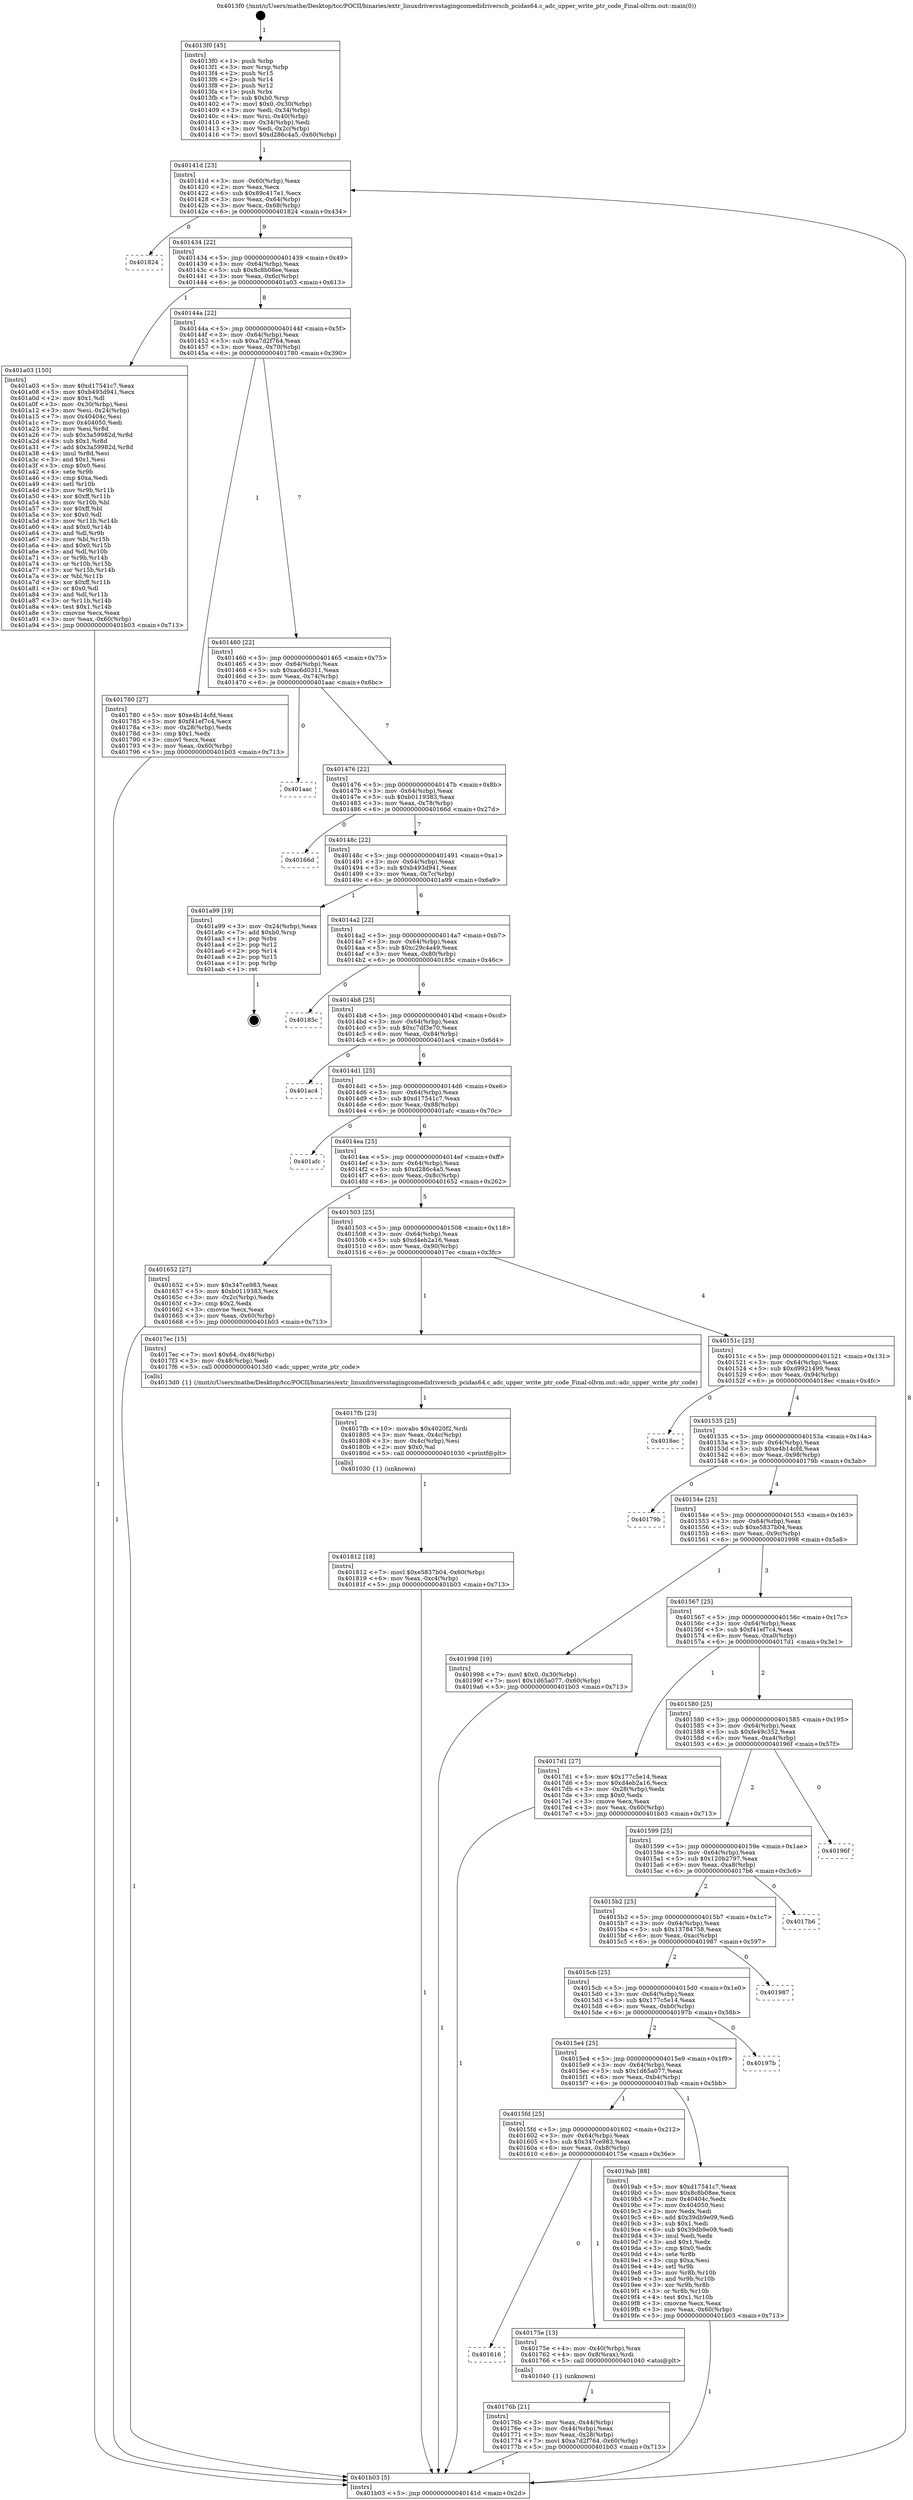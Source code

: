 digraph "0x4013f0" {
  label = "0x4013f0 (/mnt/c/Users/mathe/Desktop/tcc/POCII/binaries/extr_linuxdriversstagingcomedidriverscb_pcidas64.c_adc_upper_write_ptr_code_Final-ollvm.out::main(0))"
  labelloc = "t"
  node[shape=record]

  Entry [label="",width=0.3,height=0.3,shape=circle,fillcolor=black,style=filled]
  "0x40141d" [label="{
     0x40141d [23]\l
     | [instrs]\l
     &nbsp;&nbsp;0x40141d \<+3\>: mov -0x60(%rbp),%eax\l
     &nbsp;&nbsp;0x401420 \<+2\>: mov %eax,%ecx\l
     &nbsp;&nbsp;0x401422 \<+6\>: sub $0x89c417e1,%ecx\l
     &nbsp;&nbsp;0x401428 \<+3\>: mov %eax,-0x64(%rbp)\l
     &nbsp;&nbsp;0x40142b \<+3\>: mov %ecx,-0x68(%rbp)\l
     &nbsp;&nbsp;0x40142e \<+6\>: je 0000000000401824 \<main+0x434\>\l
  }"]
  "0x401824" [label="{
     0x401824\l
  }", style=dashed]
  "0x401434" [label="{
     0x401434 [22]\l
     | [instrs]\l
     &nbsp;&nbsp;0x401434 \<+5\>: jmp 0000000000401439 \<main+0x49\>\l
     &nbsp;&nbsp;0x401439 \<+3\>: mov -0x64(%rbp),%eax\l
     &nbsp;&nbsp;0x40143c \<+5\>: sub $0x8c8b08ee,%eax\l
     &nbsp;&nbsp;0x401441 \<+3\>: mov %eax,-0x6c(%rbp)\l
     &nbsp;&nbsp;0x401444 \<+6\>: je 0000000000401a03 \<main+0x613\>\l
  }"]
  Exit [label="",width=0.3,height=0.3,shape=circle,fillcolor=black,style=filled,peripheries=2]
  "0x401a03" [label="{
     0x401a03 [150]\l
     | [instrs]\l
     &nbsp;&nbsp;0x401a03 \<+5\>: mov $0xd17541c7,%eax\l
     &nbsp;&nbsp;0x401a08 \<+5\>: mov $0xb493d941,%ecx\l
     &nbsp;&nbsp;0x401a0d \<+2\>: mov $0x1,%dl\l
     &nbsp;&nbsp;0x401a0f \<+3\>: mov -0x30(%rbp),%esi\l
     &nbsp;&nbsp;0x401a12 \<+3\>: mov %esi,-0x24(%rbp)\l
     &nbsp;&nbsp;0x401a15 \<+7\>: mov 0x40404c,%esi\l
     &nbsp;&nbsp;0x401a1c \<+7\>: mov 0x404050,%edi\l
     &nbsp;&nbsp;0x401a23 \<+3\>: mov %esi,%r8d\l
     &nbsp;&nbsp;0x401a26 \<+7\>: sub $0x3a59982d,%r8d\l
     &nbsp;&nbsp;0x401a2d \<+4\>: sub $0x1,%r8d\l
     &nbsp;&nbsp;0x401a31 \<+7\>: add $0x3a59982d,%r8d\l
     &nbsp;&nbsp;0x401a38 \<+4\>: imul %r8d,%esi\l
     &nbsp;&nbsp;0x401a3c \<+3\>: and $0x1,%esi\l
     &nbsp;&nbsp;0x401a3f \<+3\>: cmp $0x0,%esi\l
     &nbsp;&nbsp;0x401a42 \<+4\>: sete %r9b\l
     &nbsp;&nbsp;0x401a46 \<+3\>: cmp $0xa,%edi\l
     &nbsp;&nbsp;0x401a49 \<+4\>: setl %r10b\l
     &nbsp;&nbsp;0x401a4d \<+3\>: mov %r9b,%r11b\l
     &nbsp;&nbsp;0x401a50 \<+4\>: xor $0xff,%r11b\l
     &nbsp;&nbsp;0x401a54 \<+3\>: mov %r10b,%bl\l
     &nbsp;&nbsp;0x401a57 \<+3\>: xor $0xff,%bl\l
     &nbsp;&nbsp;0x401a5a \<+3\>: xor $0x0,%dl\l
     &nbsp;&nbsp;0x401a5d \<+3\>: mov %r11b,%r14b\l
     &nbsp;&nbsp;0x401a60 \<+4\>: and $0x0,%r14b\l
     &nbsp;&nbsp;0x401a64 \<+3\>: and %dl,%r9b\l
     &nbsp;&nbsp;0x401a67 \<+3\>: mov %bl,%r15b\l
     &nbsp;&nbsp;0x401a6a \<+4\>: and $0x0,%r15b\l
     &nbsp;&nbsp;0x401a6e \<+3\>: and %dl,%r10b\l
     &nbsp;&nbsp;0x401a71 \<+3\>: or %r9b,%r14b\l
     &nbsp;&nbsp;0x401a74 \<+3\>: or %r10b,%r15b\l
     &nbsp;&nbsp;0x401a77 \<+3\>: xor %r15b,%r14b\l
     &nbsp;&nbsp;0x401a7a \<+3\>: or %bl,%r11b\l
     &nbsp;&nbsp;0x401a7d \<+4\>: xor $0xff,%r11b\l
     &nbsp;&nbsp;0x401a81 \<+3\>: or $0x0,%dl\l
     &nbsp;&nbsp;0x401a84 \<+3\>: and %dl,%r11b\l
     &nbsp;&nbsp;0x401a87 \<+3\>: or %r11b,%r14b\l
     &nbsp;&nbsp;0x401a8a \<+4\>: test $0x1,%r14b\l
     &nbsp;&nbsp;0x401a8e \<+3\>: cmovne %ecx,%eax\l
     &nbsp;&nbsp;0x401a91 \<+3\>: mov %eax,-0x60(%rbp)\l
     &nbsp;&nbsp;0x401a94 \<+5\>: jmp 0000000000401b03 \<main+0x713\>\l
  }"]
  "0x40144a" [label="{
     0x40144a [22]\l
     | [instrs]\l
     &nbsp;&nbsp;0x40144a \<+5\>: jmp 000000000040144f \<main+0x5f\>\l
     &nbsp;&nbsp;0x40144f \<+3\>: mov -0x64(%rbp),%eax\l
     &nbsp;&nbsp;0x401452 \<+5\>: sub $0xa7d2f764,%eax\l
     &nbsp;&nbsp;0x401457 \<+3\>: mov %eax,-0x70(%rbp)\l
     &nbsp;&nbsp;0x40145a \<+6\>: je 0000000000401780 \<main+0x390\>\l
  }"]
  "0x401812" [label="{
     0x401812 [18]\l
     | [instrs]\l
     &nbsp;&nbsp;0x401812 \<+7\>: movl $0xe5837b04,-0x60(%rbp)\l
     &nbsp;&nbsp;0x401819 \<+6\>: mov %eax,-0xc4(%rbp)\l
     &nbsp;&nbsp;0x40181f \<+5\>: jmp 0000000000401b03 \<main+0x713\>\l
  }"]
  "0x401780" [label="{
     0x401780 [27]\l
     | [instrs]\l
     &nbsp;&nbsp;0x401780 \<+5\>: mov $0xe4b14cfd,%eax\l
     &nbsp;&nbsp;0x401785 \<+5\>: mov $0xf41ef7c4,%ecx\l
     &nbsp;&nbsp;0x40178a \<+3\>: mov -0x28(%rbp),%edx\l
     &nbsp;&nbsp;0x40178d \<+3\>: cmp $0x1,%edx\l
     &nbsp;&nbsp;0x401790 \<+3\>: cmovl %ecx,%eax\l
     &nbsp;&nbsp;0x401793 \<+3\>: mov %eax,-0x60(%rbp)\l
     &nbsp;&nbsp;0x401796 \<+5\>: jmp 0000000000401b03 \<main+0x713\>\l
  }"]
  "0x401460" [label="{
     0x401460 [22]\l
     | [instrs]\l
     &nbsp;&nbsp;0x401460 \<+5\>: jmp 0000000000401465 \<main+0x75\>\l
     &nbsp;&nbsp;0x401465 \<+3\>: mov -0x64(%rbp),%eax\l
     &nbsp;&nbsp;0x401468 \<+5\>: sub $0xac6d0311,%eax\l
     &nbsp;&nbsp;0x40146d \<+3\>: mov %eax,-0x74(%rbp)\l
     &nbsp;&nbsp;0x401470 \<+6\>: je 0000000000401aac \<main+0x6bc\>\l
  }"]
  "0x4017fb" [label="{
     0x4017fb [23]\l
     | [instrs]\l
     &nbsp;&nbsp;0x4017fb \<+10\>: movabs $0x4020f2,%rdi\l
     &nbsp;&nbsp;0x401805 \<+3\>: mov %eax,-0x4c(%rbp)\l
     &nbsp;&nbsp;0x401808 \<+3\>: mov -0x4c(%rbp),%esi\l
     &nbsp;&nbsp;0x40180b \<+2\>: mov $0x0,%al\l
     &nbsp;&nbsp;0x40180d \<+5\>: call 0000000000401030 \<printf@plt\>\l
     | [calls]\l
     &nbsp;&nbsp;0x401030 \{1\} (unknown)\l
  }"]
  "0x401aac" [label="{
     0x401aac\l
  }", style=dashed]
  "0x401476" [label="{
     0x401476 [22]\l
     | [instrs]\l
     &nbsp;&nbsp;0x401476 \<+5\>: jmp 000000000040147b \<main+0x8b\>\l
     &nbsp;&nbsp;0x40147b \<+3\>: mov -0x64(%rbp),%eax\l
     &nbsp;&nbsp;0x40147e \<+5\>: sub $0xb0119383,%eax\l
     &nbsp;&nbsp;0x401483 \<+3\>: mov %eax,-0x78(%rbp)\l
     &nbsp;&nbsp;0x401486 \<+6\>: je 000000000040166d \<main+0x27d\>\l
  }"]
  "0x40176b" [label="{
     0x40176b [21]\l
     | [instrs]\l
     &nbsp;&nbsp;0x40176b \<+3\>: mov %eax,-0x44(%rbp)\l
     &nbsp;&nbsp;0x40176e \<+3\>: mov -0x44(%rbp),%eax\l
     &nbsp;&nbsp;0x401771 \<+3\>: mov %eax,-0x28(%rbp)\l
     &nbsp;&nbsp;0x401774 \<+7\>: movl $0xa7d2f764,-0x60(%rbp)\l
     &nbsp;&nbsp;0x40177b \<+5\>: jmp 0000000000401b03 \<main+0x713\>\l
  }"]
  "0x40166d" [label="{
     0x40166d\l
  }", style=dashed]
  "0x40148c" [label="{
     0x40148c [22]\l
     | [instrs]\l
     &nbsp;&nbsp;0x40148c \<+5\>: jmp 0000000000401491 \<main+0xa1\>\l
     &nbsp;&nbsp;0x401491 \<+3\>: mov -0x64(%rbp),%eax\l
     &nbsp;&nbsp;0x401494 \<+5\>: sub $0xb493d941,%eax\l
     &nbsp;&nbsp;0x401499 \<+3\>: mov %eax,-0x7c(%rbp)\l
     &nbsp;&nbsp;0x40149c \<+6\>: je 0000000000401a99 \<main+0x6a9\>\l
  }"]
  "0x401616" [label="{
     0x401616\l
  }", style=dashed]
  "0x401a99" [label="{
     0x401a99 [19]\l
     | [instrs]\l
     &nbsp;&nbsp;0x401a99 \<+3\>: mov -0x24(%rbp),%eax\l
     &nbsp;&nbsp;0x401a9c \<+7\>: add $0xb0,%rsp\l
     &nbsp;&nbsp;0x401aa3 \<+1\>: pop %rbx\l
     &nbsp;&nbsp;0x401aa4 \<+2\>: pop %r12\l
     &nbsp;&nbsp;0x401aa6 \<+2\>: pop %r14\l
     &nbsp;&nbsp;0x401aa8 \<+2\>: pop %r15\l
     &nbsp;&nbsp;0x401aaa \<+1\>: pop %rbp\l
     &nbsp;&nbsp;0x401aab \<+1\>: ret\l
  }"]
  "0x4014a2" [label="{
     0x4014a2 [22]\l
     | [instrs]\l
     &nbsp;&nbsp;0x4014a2 \<+5\>: jmp 00000000004014a7 \<main+0xb7\>\l
     &nbsp;&nbsp;0x4014a7 \<+3\>: mov -0x64(%rbp),%eax\l
     &nbsp;&nbsp;0x4014aa \<+5\>: sub $0xc29c4a49,%eax\l
     &nbsp;&nbsp;0x4014af \<+3\>: mov %eax,-0x80(%rbp)\l
     &nbsp;&nbsp;0x4014b2 \<+6\>: je 000000000040185c \<main+0x46c\>\l
  }"]
  "0x40175e" [label="{
     0x40175e [13]\l
     | [instrs]\l
     &nbsp;&nbsp;0x40175e \<+4\>: mov -0x40(%rbp),%rax\l
     &nbsp;&nbsp;0x401762 \<+4\>: mov 0x8(%rax),%rdi\l
     &nbsp;&nbsp;0x401766 \<+5\>: call 0000000000401040 \<atoi@plt\>\l
     | [calls]\l
     &nbsp;&nbsp;0x401040 \{1\} (unknown)\l
  }"]
  "0x40185c" [label="{
     0x40185c\l
  }", style=dashed]
  "0x4014b8" [label="{
     0x4014b8 [25]\l
     | [instrs]\l
     &nbsp;&nbsp;0x4014b8 \<+5\>: jmp 00000000004014bd \<main+0xcd\>\l
     &nbsp;&nbsp;0x4014bd \<+3\>: mov -0x64(%rbp),%eax\l
     &nbsp;&nbsp;0x4014c0 \<+5\>: sub $0xc7df3e70,%eax\l
     &nbsp;&nbsp;0x4014c5 \<+6\>: mov %eax,-0x84(%rbp)\l
     &nbsp;&nbsp;0x4014cb \<+6\>: je 0000000000401ac4 \<main+0x6d4\>\l
  }"]
  "0x4015fd" [label="{
     0x4015fd [25]\l
     | [instrs]\l
     &nbsp;&nbsp;0x4015fd \<+5\>: jmp 0000000000401602 \<main+0x212\>\l
     &nbsp;&nbsp;0x401602 \<+3\>: mov -0x64(%rbp),%eax\l
     &nbsp;&nbsp;0x401605 \<+5\>: sub $0x347ce983,%eax\l
     &nbsp;&nbsp;0x40160a \<+6\>: mov %eax,-0xb8(%rbp)\l
     &nbsp;&nbsp;0x401610 \<+6\>: je 000000000040175e \<main+0x36e\>\l
  }"]
  "0x401ac4" [label="{
     0x401ac4\l
  }", style=dashed]
  "0x4014d1" [label="{
     0x4014d1 [25]\l
     | [instrs]\l
     &nbsp;&nbsp;0x4014d1 \<+5\>: jmp 00000000004014d6 \<main+0xe6\>\l
     &nbsp;&nbsp;0x4014d6 \<+3\>: mov -0x64(%rbp),%eax\l
     &nbsp;&nbsp;0x4014d9 \<+5\>: sub $0xd17541c7,%eax\l
     &nbsp;&nbsp;0x4014de \<+6\>: mov %eax,-0x88(%rbp)\l
     &nbsp;&nbsp;0x4014e4 \<+6\>: je 0000000000401afc \<main+0x70c\>\l
  }"]
  "0x4019ab" [label="{
     0x4019ab [88]\l
     | [instrs]\l
     &nbsp;&nbsp;0x4019ab \<+5\>: mov $0xd17541c7,%eax\l
     &nbsp;&nbsp;0x4019b0 \<+5\>: mov $0x8c8b08ee,%ecx\l
     &nbsp;&nbsp;0x4019b5 \<+7\>: mov 0x40404c,%edx\l
     &nbsp;&nbsp;0x4019bc \<+7\>: mov 0x404050,%esi\l
     &nbsp;&nbsp;0x4019c3 \<+2\>: mov %edx,%edi\l
     &nbsp;&nbsp;0x4019c5 \<+6\>: add $0x39db9e09,%edi\l
     &nbsp;&nbsp;0x4019cb \<+3\>: sub $0x1,%edi\l
     &nbsp;&nbsp;0x4019ce \<+6\>: sub $0x39db9e09,%edi\l
     &nbsp;&nbsp;0x4019d4 \<+3\>: imul %edi,%edx\l
     &nbsp;&nbsp;0x4019d7 \<+3\>: and $0x1,%edx\l
     &nbsp;&nbsp;0x4019da \<+3\>: cmp $0x0,%edx\l
     &nbsp;&nbsp;0x4019dd \<+4\>: sete %r8b\l
     &nbsp;&nbsp;0x4019e1 \<+3\>: cmp $0xa,%esi\l
     &nbsp;&nbsp;0x4019e4 \<+4\>: setl %r9b\l
     &nbsp;&nbsp;0x4019e8 \<+3\>: mov %r8b,%r10b\l
     &nbsp;&nbsp;0x4019eb \<+3\>: and %r9b,%r10b\l
     &nbsp;&nbsp;0x4019ee \<+3\>: xor %r9b,%r8b\l
     &nbsp;&nbsp;0x4019f1 \<+3\>: or %r8b,%r10b\l
     &nbsp;&nbsp;0x4019f4 \<+4\>: test $0x1,%r10b\l
     &nbsp;&nbsp;0x4019f8 \<+3\>: cmovne %ecx,%eax\l
     &nbsp;&nbsp;0x4019fb \<+3\>: mov %eax,-0x60(%rbp)\l
     &nbsp;&nbsp;0x4019fe \<+5\>: jmp 0000000000401b03 \<main+0x713\>\l
  }"]
  "0x401afc" [label="{
     0x401afc\l
  }", style=dashed]
  "0x4014ea" [label="{
     0x4014ea [25]\l
     | [instrs]\l
     &nbsp;&nbsp;0x4014ea \<+5\>: jmp 00000000004014ef \<main+0xff\>\l
     &nbsp;&nbsp;0x4014ef \<+3\>: mov -0x64(%rbp),%eax\l
     &nbsp;&nbsp;0x4014f2 \<+5\>: sub $0xd286c4a5,%eax\l
     &nbsp;&nbsp;0x4014f7 \<+6\>: mov %eax,-0x8c(%rbp)\l
     &nbsp;&nbsp;0x4014fd \<+6\>: je 0000000000401652 \<main+0x262\>\l
  }"]
  "0x4015e4" [label="{
     0x4015e4 [25]\l
     | [instrs]\l
     &nbsp;&nbsp;0x4015e4 \<+5\>: jmp 00000000004015e9 \<main+0x1f9\>\l
     &nbsp;&nbsp;0x4015e9 \<+3\>: mov -0x64(%rbp),%eax\l
     &nbsp;&nbsp;0x4015ec \<+5\>: sub $0x1d65a077,%eax\l
     &nbsp;&nbsp;0x4015f1 \<+6\>: mov %eax,-0xb4(%rbp)\l
     &nbsp;&nbsp;0x4015f7 \<+6\>: je 00000000004019ab \<main+0x5bb\>\l
  }"]
  "0x401652" [label="{
     0x401652 [27]\l
     | [instrs]\l
     &nbsp;&nbsp;0x401652 \<+5\>: mov $0x347ce983,%eax\l
     &nbsp;&nbsp;0x401657 \<+5\>: mov $0xb0119383,%ecx\l
     &nbsp;&nbsp;0x40165c \<+3\>: mov -0x2c(%rbp),%edx\l
     &nbsp;&nbsp;0x40165f \<+3\>: cmp $0x2,%edx\l
     &nbsp;&nbsp;0x401662 \<+3\>: cmovne %ecx,%eax\l
     &nbsp;&nbsp;0x401665 \<+3\>: mov %eax,-0x60(%rbp)\l
     &nbsp;&nbsp;0x401668 \<+5\>: jmp 0000000000401b03 \<main+0x713\>\l
  }"]
  "0x401503" [label="{
     0x401503 [25]\l
     | [instrs]\l
     &nbsp;&nbsp;0x401503 \<+5\>: jmp 0000000000401508 \<main+0x118\>\l
     &nbsp;&nbsp;0x401508 \<+3\>: mov -0x64(%rbp),%eax\l
     &nbsp;&nbsp;0x40150b \<+5\>: sub $0xd4eb2a16,%eax\l
     &nbsp;&nbsp;0x401510 \<+6\>: mov %eax,-0x90(%rbp)\l
     &nbsp;&nbsp;0x401516 \<+6\>: je 00000000004017ec \<main+0x3fc\>\l
  }"]
  "0x401b03" [label="{
     0x401b03 [5]\l
     | [instrs]\l
     &nbsp;&nbsp;0x401b03 \<+5\>: jmp 000000000040141d \<main+0x2d\>\l
  }"]
  "0x4013f0" [label="{
     0x4013f0 [45]\l
     | [instrs]\l
     &nbsp;&nbsp;0x4013f0 \<+1\>: push %rbp\l
     &nbsp;&nbsp;0x4013f1 \<+3\>: mov %rsp,%rbp\l
     &nbsp;&nbsp;0x4013f4 \<+2\>: push %r15\l
     &nbsp;&nbsp;0x4013f6 \<+2\>: push %r14\l
     &nbsp;&nbsp;0x4013f8 \<+2\>: push %r12\l
     &nbsp;&nbsp;0x4013fa \<+1\>: push %rbx\l
     &nbsp;&nbsp;0x4013fb \<+7\>: sub $0xb0,%rsp\l
     &nbsp;&nbsp;0x401402 \<+7\>: movl $0x0,-0x30(%rbp)\l
     &nbsp;&nbsp;0x401409 \<+3\>: mov %edi,-0x34(%rbp)\l
     &nbsp;&nbsp;0x40140c \<+4\>: mov %rsi,-0x40(%rbp)\l
     &nbsp;&nbsp;0x401410 \<+3\>: mov -0x34(%rbp),%edi\l
     &nbsp;&nbsp;0x401413 \<+3\>: mov %edi,-0x2c(%rbp)\l
     &nbsp;&nbsp;0x401416 \<+7\>: movl $0xd286c4a5,-0x60(%rbp)\l
  }"]
  "0x40197b" [label="{
     0x40197b\l
  }", style=dashed]
  "0x4017ec" [label="{
     0x4017ec [15]\l
     | [instrs]\l
     &nbsp;&nbsp;0x4017ec \<+7\>: movl $0x64,-0x48(%rbp)\l
     &nbsp;&nbsp;0x4017f3 \<+3\>: mov -0x48(%rbp),%edi\l
     &nbsp;&nbsp;0x4017f6 \<+5\>: call 00000000004013d0 \<adc_upper_write_ptr_code\>\l
     | [calls]\l
     &nbsp;&nbsp;0x4013d0 \{1\} (/mnt/c/Users/mathe/Desktop/tcc/POCII/binaries/extr_linuxdriversstagingcomedidriverscb_pcidas64.c_adc_upper_write_ptr_code_Final-ollvm.out::adc_upper_write_ptr_code)\l
  }"]
  "0x40151c" [label="{
     0x40151c [25]\l
     | [instrs]\l
     &nbsp;&nbsp;0x40151c \<+5\>: jmp 0000000000401521 \<main+0x131\>\l
     &nbsp;&nbsp;0x401521 \<+3\>: mov -0x64(%rbp),%eax\l
     &nbsp;&nbsp;0x401524 \<+5\>: sub $0xd9921499,%eax\l
     &nbsp;&nbsp;0x401529 \<+6\>: mov %eax,-0x94(%rbp)\l
     &nbsp;&nbsp;0x40152f \<+6\>: je 00000000004018ec \<main+0x4fc\>\l
  }"]
  "0x4015cb" [label="{
     0x4015cb [25]\l
     | [instrs]\l
     &nbsp;&nbsp;0x4015cb \<+5\>: jmp 00000000004015d0 \<main+0x1e0\>\l
     &nbsp;&nbsp;0x4015d0 \<+3\>: mov -0x64(%rbp),%eax\l
     &nbsp;&nbsp;0x4015d3 \<+5\>: sub $0x177c5e14,%eax\l
     &nbsp;&nbsp;0x4015d8 \<+6\>: mov %eax,-0xb0(%rbp)\l
     &nbsp;&nbsp;0x4015de \<+6\>: je 000000000040197b \<main+0x58b\>\l
  }"]
  "0x4018ec" [label="{
     0x4018ec\l
  }", style=dashed]
  "0x401535" [label="{
     0x401535 [25]\l
     | [instrs]\l
     &nbsp;&nbsp;0x401535 \<+5\>: jmp 000000000040153a \<main+0x14a\>\l
     &nbsp;&nbsp;0x40153a \<+3\>: mov -0x64(%rbp),%eax\l
     &nbsp;&nbsp;0x40153d \<+5\>: sub $0xe4b14cfd,%eax\l
     &nbsp;&nbsp;0x401542 \<+6\>: mov %eax,-0x98(%rbp)\l
     &nbsp;&nbsp;0x401548 \<+6\>: je 000000000040179b \<main+0x3ab\>\l
  }"]
  "0x401987" [label="{
     0x401987\l
  }", style=dashed]
  "0x40179b" [label="{
     0x40179b\l
  }", style=dashed]
  "0x40154e" [label="{
     0x40154e [25]\l
     | [instrs]\l
     &nbsp;&nbsp;0x40154e \<+5\>: jmp 0000000000401553 \<main+0x163\>\l
     &nbsp;&nbsp;0x401553 \<+3\>: mov -0x64(%rbp),%eax\l
     &nbsp;&nbsp;0x401556 \<+5\>: sub $0xe5837b04,%eax\l
     &nbsp;&nbsp;0x40155b \<+6\>: mov %eax,-0x9c(%rbp)\l
     &nbsp;&nbsp;0x401561 \<+6\>: je 0000000000401998 \<main+0x5a8\>\l
  }"]
  "0x4015b2" [label="{
     0x4015b2 [25]\l
     | [instrs]\l
     &nbsp;&nbsp;0x4015b2 \<+5\>: jmp 00000000004015b7 \<main+0x1c7\>\l
     &nbsp;&nbsp;0x4015b7 \<+3\>: mov -0x64(%rbp),%eax\l
     &nbsp;&nbsp;0x4015ba \<+5\>: sub $0x13784758,%eax\l
     &nbsp;&nbsp;0x4015bf \<+6\>: mov %eax,-0xac(%rbp)\l
     &nbsp;&nbsp;0x4015c5 \<+6\>: je 0000000000401987 \<main+0x597\>\l
  }"]
  "0x401998" [label="{
     0x401998 [19]\l
     | [instrs]\l
     &nbsp;&nbsp;0x401998 \<+7\>: movl $0x0,-0x30(%rbp)\l
     &nbsp;&nbsp;0x40199f \<+7\>: movl $0x1d65a077,-0x60(%rbp)\l
     &nbsp;&nbsp;0x4019a6 \<+5\>: jmp 0000000000401b03 \<main+0x713\>\l
  }"]
  "0x401567" [label="{
     0x401567 [25]\l
     | [instrs]\l
     &nbsp;&nbsp;0x401567 \<+5\>: jmp 000000000040156c \<main+0x17c\>\l
     &nbsp;&nbsp;0x40156c \<+3\>: mov -0x64(%rbp),%eax\l
     &nbsp;&nbsp;0x40156f \<+5\>: sub $0xf41ef7c4,%eax\l
     &nbsp;&nbsp;0x401574 \<+6\>: mov %eax,-0xa0(%rbp)\l
     &nbsp;&nbsp;0x40157a \<+6\>: je 00000000004017d1 \<main+0x3e1\>\l
  }"]
  "0x4017b6" [label="{
     0x4017b6\l
  }", style=dashed]
  "0x4017d1" [label="{
     0x4017d1 [27]\l
     | [instrs]\l
     &nbsp;&nbsp;0x4017d1 \<+5\>: mov $0x177c5e14,%eax\l
     &nbsp;&nbsp;0x4017d6 \<+5\>: mov $0xd4eb2a16,%ecx\l
     &nbsp;&nbsp;0x4017db \<+3\>: mov -0x28(%rbp),%edx\l
     &nbsp;&nbsp;0x4017de \<+3\>: cmp $0x0,%edx\l
     &nbsp;&nbsp;0x4017e1 \<+3\>: cmove %ecx,%eax\l
     &nbsp;&nbsp;0x4017e4 \<+3\>: mov %eax,-0x60(%rbp)\l
     &nbsp;&nbsp;0x4017e7 \<+5\>: jmp 0000000000401b03 \<main+0x713\>\l
  }"]
  "0x401580" [label="{
     0x401580 [25]\l
     | [instrs]\l
     &nbsp;&nbsp;0x401580 \<+5\>: jmp 0000000000401585 \<main+0x195\>\l
     &nbsp;&nbsp;0x401585 \<+3\>: mov -0x64(%rbp),%eax\l
     &nbsp;&nbsp;0x401588 \<+5\>: sub $0xfe49c352,%eax\l
     &nbsp;&nbsp;0x40158d \<+6\>: mov %eax,-0xa4(%rbp)\l
     &nbsp;&nbsp;0x401593 \<+6\>: je 000000000040196f \<main+0x57f\>\l
  }"]
  "0x401599" [label="{
     0x401599 [25]\l
     | [instrs]\l
     &nbsp;&nbsp;0x401599 \<+5\>: jmp 000000000040159e \<main+0x1ae\>\l
     &nbsp;&nbsp;0x40159e \<+3\>: mov -0x64(%rbp),%eax\l
     &nbsp;&nbsp;0x4015a1 \<+5\>: sub $0x120b2797,%eax\l
     &nbsp;&nbsp;0x4015a6 \<+6\>: mov %eax,-0xa8(%rbp)\l
     &nbsp;&nbsp;0x4015ac \<+6\>: je 00000000004017b6 \<main+0x3c6\>\l
  }"]
  "0x40196f" [label="{
     0x40196f\l
  }", style=dashed]
  Entry -> "0x4013f0" [label=" 1"]
  "0x40141d" -> "0x401824" [label=" 0"]
  "0x40141d" -> "0x401434" [label=" 9"]
  "0x401a99" -> Exit [label=" 1"]
  "0x401434" -> "0x401a03" [label=" 1"]
  "0x401434" -> "0x40144a" [label=" 8"]
  "0x401a03" -> "0x401b03" [label=" 1"]
  "0x40144a" -> "0x401780" [label=" 1"]
  "0x40144a" -> "0x401460" [label=" 7"]
  "0x4019ab" -> "0x401b03" [label=" 1"]
  "0x401460" -> "0x401aac" [label=" 0"]
  "0x401460" -> "0x401476" [label=" 7"]
  "0x401998" -> "0x401b03" [label=" 1"]
  "0x401476" -> "0x40166d" [label=" 0"]
  "0x401476" -> "0x40148c" [label=" 7"]
  "0x401812" -> "0x401b03" [label=" 1"]
  "0x40148c" -> "0x401a99" [label=" 1"]
  "0x40148c" -> "0x4014a2" [label=" 6"]
  "0x4017fb" -> "0x401812" [label=" 1"]
  "0x4014a2" -> "0x40185c" [label=" 0"]
  "0x4014a2" -> "0x4014b8" [label=" 6"]
  "0x4017ec" -> "0x4017fb" [label=" 1"]
  "0x4014b8" -> "0x401ac4" [label=" 0"]
  "0x4014b8" -> "0x4014d1" [label=" 6"]
  "0x401780" -> "0x401b03" [label=" 1"]
  "0x4014d1" -> "0x401afc" [label=" 0"]
  "0x4014d1" -> "0x4014ea" [label=" 6"]
  "0x40176b" -> "0x401b03" [label=" 1"]
  "0x4014ea" -> "0x401652" [label=" 1"]
  "0x4014ea" -> "0x401503" [label=" 5"]
  "0x401652" -> "0x401b03" [label=" 1"]
  "0x4013f0" -> "0x40141d" [label=" 1"]
  "0x401b03" -> "0x40141d" [label=" 8"]
  "0x4015fd" -> "0x401616" [label=" 0"]
  "0x401503" -> "0x4017ec" [label=" 1"]
  "0x401503" -> "0x40151c" [label=" 4"]
  "0x4015fd" -> "0x40175e" [label=" 1"]
  "0x40151c" -> "0x4018ec" [label=" 0"]
  "0x40151c" -> "0x401535" [label=" 4"]
  "0x4015e4" -> "0x4015fd" [label=" 1"]
  "0x401535" -> "0x40179b" [label=" 0"]
  "0x401535" -> "0x40154e" [label=" 4"]
  "0x4015e4" -> "0x4019ab" [label=" 1"]
  "0x40154e" -> "0x401998" [label=" 1"]
  "0x40154e" -> "0x401567" [label=" 3"]
  "0x4015cb" -> "0x4015e4" [label=" 2"]
  "0x401567" -> "0x4017d1" [label=" 1"]
  "0x401567" -> "0x401580" [label=" 2"]
  "0x4015cb" -> "0x40197b" [label=" 0"]
  "0x401580" -> "0x40196f" [label=" 0"]
  "0x401580" -> "0x401599" [label=" 2"]
  "0x4017d1" -> "0x401b03" [label=" 1"]
  "0x401599" -> "0x4017b6" [label=" 0"]
  "0x401599" -> "0x4015b2" [label=" 2"]
  "0x40175e" -> "0x40176b" [label=" 1"]
  "0x4015b2" -> "0x401987" [label=" 0"]
  "0x4015b2" -> "0x4015cb" [label=" 2"]
}
